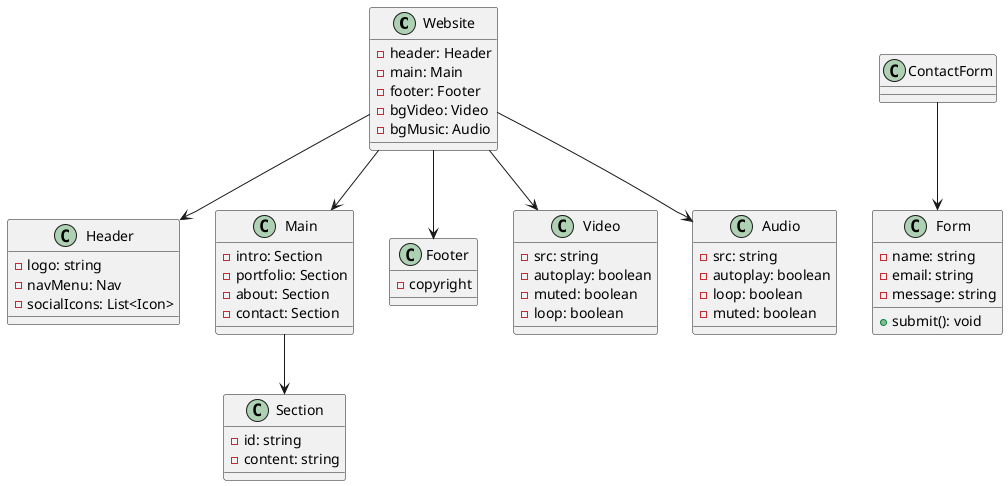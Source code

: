 @startuml class

class Website {
  - header: Header
  - main: Main
  - footer: Footer
  - bgVideo: Video
  - bgMusic: Audio
}

class Header {
  - logo: string
  - navMenu: Nav
  - socialIcons: List<Icon>
}

class Main {
  - intro: Section
  - portfolio: Section
  - about: Section
  - contact: Section
}

class Footer {
  - copyright
}

class Section {
  - id: string
  - content: string
}

class Video {
  - src: string
  - autoplay: boolean
  - muted: boolean
  - loop: boolean
}

class Audio {
  - src: string
  - autoplay: boolean
  - loop: boolean
  - muted: boolean
}

class Form {
  - name: string
  - email: string
  - message: string
  + submit(): void
}

Website --> Header
Website --> Main
Website --> Footer
Website --> Video
Website --> Audio
Main --> Section
ContactForm --> Form

@enduml
